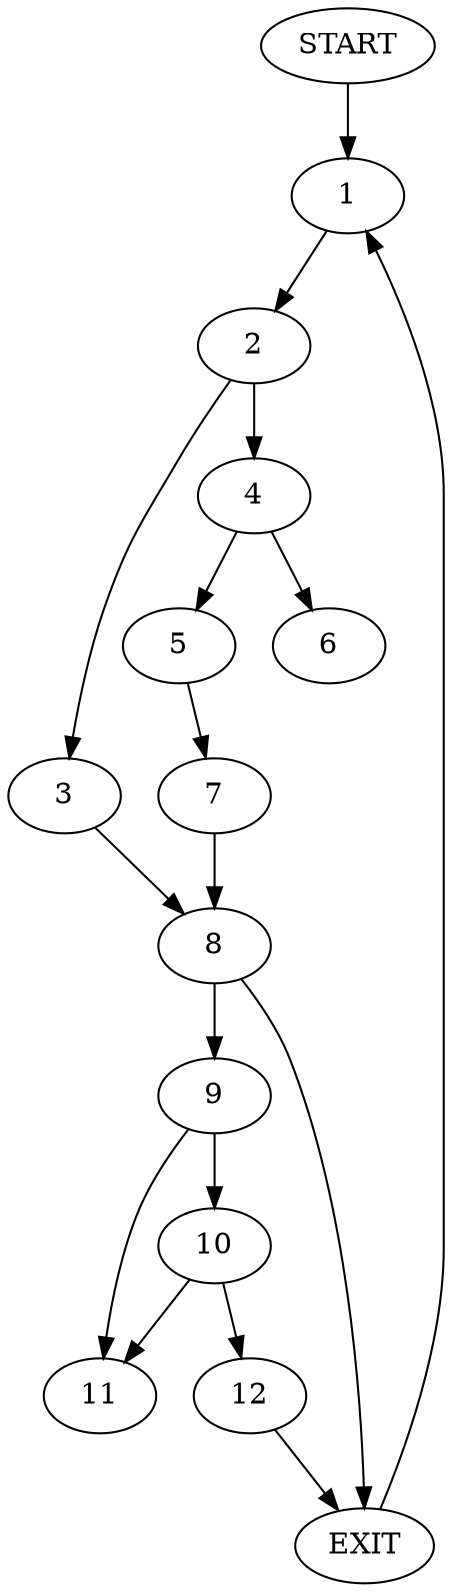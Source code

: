 digraph { 
0 [label="START"];
1;
2;
3;
4;
5;
6;
7;
8;
9;
10;
11;
12;
13[label="EXIT"];
0 -> 1;
1 -> 2;
2 -> 3;
2 -> 4;
3 -> 8;
4 -> 5;
4 -> 6;
5 -> 7;
7 -> 8;
8 -> 9;
8 -> 13;
9 -> 10;
9 -> 11;
10 -> 12;
10 -> 11;
12 -> 13;
13 -> 1;
}